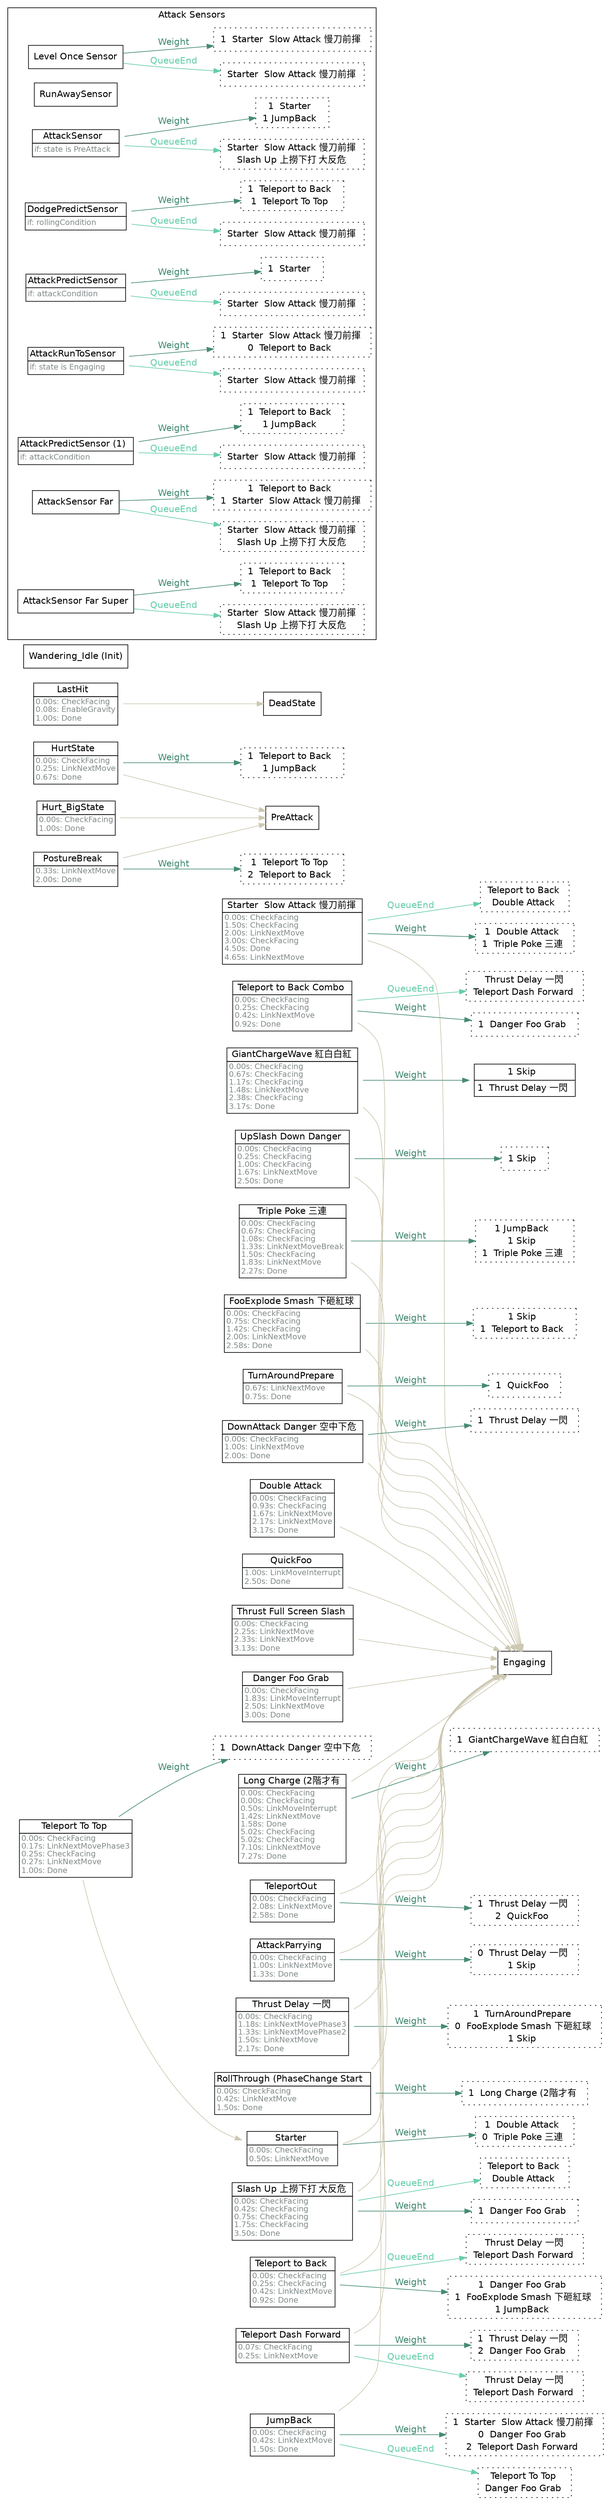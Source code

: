 strict digraph "Foo" {
	"rankdir"="LR";
	node ["shape"="box", "fontname"="Helvetica"];
	edge ["fontname"="Helvetica"];
	" Starter  Slow Attack 慢刀前揮" ["shape"="plaintext", "label"=<<TABLE border="0" cellborder="1" cellspacing="0" cellpadding="2"><TR><TD > Starter  Slow Attack 慢刀前揮  </TD></TR><TR><TD align="left" balign="left"><FONT point-size="12" color="azure4">0.00s: CheckFacing<br/>1.50s: CheckFacing<br/>2.00s: LinkNextMove<br/>3.00s: CheckFacing<br/>4.50s: Done<br/>4.65s: LinkNextMove</FONT>  </TD></TR></TABLE>>]
	" Starter  Slow Attack 慢刀前揮" -> "Engaging"  ["color"="cornsilk3", "fontcolor"="cornsilk3"]
	" Starter  Slow Attack 慢刀前揮_linked" ["shape"="box", "style"="dotted", "label"=<<TABLE border="0" cellborder="0" cellspacing="0" cellpadding="2"><TR><TD> Teleport to Back  </TD></TR><TR><TD> Double Attack  </TD></TR></TABLE>>, "margin"="0.05"]
	" Starter  Slow Attack 慢刀前揮" -> " Starter  Slow Attack 慢刀前揮_linked"  ["label"="QueueEnd", "color"="aquamarine3", "fontcolor"="aquamarine3"]
	" Starter  Slow Attack 慢刀前揮_mustuse" ["shape"="box", "style"="dotted", "label"=<<TABLE border="0" cellborder="0" cellspacing="0" cellpadding="2"><TR><TD>1  Double Attack  </TD></TR><TR><TD>1  Triple Poke 三連  </TD></TR></TABLE>>]
	" Starter  Slow Attack 慢刀前揮" -> " Starter  Slow Attack 慢刀前揮_mustuse"  ["label"="Weight", "color"="aquamarine4", "fontcolor"="aquamarine4"]
	" Danger Foo Grab" ["shape"="plaintext", "label"=<<TABLE border="0" cellborder="1" cellspacing="0" cellpadding="2"><TR><TD > Danger Foo Grab  </TD></TR><TR><TD align="left" balign="left"><FONT point-size="12" color="azure4">0.00s: CheckFacing<br/>1.83s: LinkMoveInterrupt<br/>2.50s: LinkNextMove<br/>3.00s: Done</FONT>  </TD></TR></TABLE>>]
	" Danger Foo Grab" -> "Engaging"  ["color"="cornsilk3", "fontcolor"="cornsilk3"]
	" GiantChargeWave 紅白白紅" ["shape"="plaintext", "label"=<<TABLE border="0" cellborder="1" cellspacing="0" cellpadding="2"><TR><TD > GiantChargeWave 紅白白紅  </TD></TR><TR><TD align="left" balign="left"><FONT point-size="12" color="azure4">0.00s: CheckFacing<br/>0.67s: CheckFacing<br/>1.17s: CheckFacing<br/>1.48s: LinkNextMove<br/>2.38s: CheckFacing<br/>3.17s: Done</FONT>  </TD></TR></TABLE>>]
	" GiantChargeWave 紅白白紅" -> "Engaging"  ["color"="cornsilk3", "fontcolor"="cornsilk3"]
	" GiantChargeWave 紅白白紅_mustuse" ["shape"="plaintext", "label"=<<TABLE border="0" cellborder="1" cellspacing="0" cellpadding="4"><TR><TD>1 Skip  </TD></TR><TR><TD>1  Thrust Delay 一閃  </TD></TR></TABLE>>]
	" GiantChargeWave 紅白白紅" -> " GiantChargeWave 紅白白紅_mustuse"  ["label"="Weight", "color"="aquamarine4", "fontcolor"="aquamarine4"]
	" UpSlash Down Danger" ["shape"="plaintext", "label"=<<TABLE border="0" cellborder="1" cellspacing="0" cellpadding="2"><TR><TD > UpSlash Down Danger  </TD></TR><TR><TD align="left" balign="left"><FONT point-size="12" color="azure4">0.00s: CheckFacing<br/>0.25s: CheckFacing<br/>1.00s: CheckFacing<br/>1.67s: LinkNextMove<br/>2.50s: Done</FONT>  </TD></TR></TABLE>>]
	" UpSlash Down Danger" -> "Engaging"  ["color"="cornsilk3", "fontcolor"="cornsilk3"]
	" UpSlash Down Danger_mustuse" ["shape"="box", "style"="dotted", "label"=<<TABLE border="0" cellborder="0" cellspacing="0" cellpadding="2"><TR><TD>1 Skip  </TD></TR></TABLE>>]
	" UpSlash Down Danger" -> " UpSlash Down Danger_mustuse"  ["label"="Weight", "color"="aquamarine4", "fontcolor"="aquamarine4"]
	" Triple Poke 三連" ["shape"="plaintext", "label"=<<TABLE border="0" cellborder="1" cellspacing="0" cellpadding="2"><TR><TD > Triple Poke 三連  </TD></TR><TR><TD align="left" balign="left"><FONT point-size="12" color="azure4">0.00s: CheckFacing<br/>0.67s: CheckFacing<br/>1.08s: CheckFacing<br/>1.33s: LinkNextMoveBreak<br/>1.50s: CheckFacing<br/>1.83s: LinkNextMove<br/>2.27s: Done</FONT>  </TD></TR></TABLE>>]
	" Triple Poke 三連" -> "Engaging"  ["color"="cornsilk3", "fontcolor"="cornsilk3"]
	" Triple Poke 三連_mustuse" ["shape"="box", "style"="dotted", "label"=<<TABLE border="0" cellborder="0" cellspacing="0" cellpadding="2"><TR><TD>1 JumpBack  </TD></TR><TR><TD>1 Skip  </TD></TR><TR><TD>1  Triple Poke 三連  </TD></TR></TABLE>>]
	" Triple Poke 三連" -> " Triple Poke 三連_mustuse"  ["label"="Weight", "color"="aquamarine4", "fontcolor"="aquamarine4"]
	" FooExplode Smash 下砸紅球" ["shape"="plaintext", "label"=<<TABLE border="0" cellborder="1" cellspacing="0" cellpadding="2"><TR><TD > FooExplode Smash 下砸紅球  </TD></TR><TR><TD align="left" balign="left"><FONT point-size="12" color="azure4">0.00s: CheckFacing<br/>0.75s: CheckFacing<br/>1.42s: CheckFacing<br/>2.00s: LinkNextMove<br/>2.58s: Done</FONT>  </TD></TR></TABLE>>]
	" FooExplode Smash 下砸紅球" -> "Engaging"  ["color"="cornsilk3", "fontcolor"="cornsilk3"]
	" FooExplode Smash 下砸紅球_mustuse" ["shape"="box", "style"="dotted", "label"=<<TABLE border="0" cellborder="0" cellspacing="0" cellpadding="2"><TR><TD>1 Skip  </TD></TR><TR><TD>1  Teleport to Back  </TD></TR></TABLE>>]
	" FooExplode Smash 下砸紅球" -> " FooExplode Smash 下砸紅球_mustuse"  ["label"="Weight", "color"="aquamarine4", "fontcolor"="aquamarine4"]
	" TurnAroundPrepare" ["shape"="plaintext", "label"=<<TABLE border="0" cellborder="1" cellspacing="0" cellpadding="2"><TR><TD > TurnAroundPrepare  </TD></TR><TR><TD align="left" balign="left"><FONT point-size="12" color="azure4">0.67s: LinkNextMove<br/>0.75s: Done</FONT>  </TD></TR></TABLE>>]
	" TurnAroundPrepare" -> "Engaging"  ["color"="cornsilk3", "fontcolor"="cornsilk3"]
	" TurnAroundPrepare_mustuse" ["shape"="box", "style"="dotted", "label"=<<TABLE border="0" cellborder="0" cellspacing="0" cellpadding="2"><TR><TD>1  QuickFoo  </TD></TR></TABLE>>]
	" TurnAroundPrepare" -> " TurnAroundPrepare_mustuse"  ["label"="Weight", "color"="aquamarine4", "fontcolor"="aquamarine4"]
	" QuickFoo" ["shape"="plaintext", "label"=<<TABLE border="0" cellborder="1" cellspacing="0" cellpadding="2"><TR><TD > QuickFoo  </TD></TR><TR><TD align="left" balign="left"><FONT point-size="12" color="azure4">1.00s: LinkMoveInterrupt<br/>2.50s: Done</FONT>  </TD></TR></TABLE>>]
	" QuickFoo" -> "Engaging"  ["color"="cornsilk3", "fontcolor"="cornsilk3"]
	" DownAttack Danger 空中下危" ["shape"="plaintext", "label"=<<TABLE border="0" cellborder="1" cellspacing="0" cellpadding="2"><TR><TD > DownAttack Danger 空中下危  </TD></TR><TR><TD align="left" balign="left"><FONT point-size="12" color="azure4">0.00s: CheckFacing<br/>1.00s: LinkNextMove<br/>2.00s: Done</FONT>  </TD></TR></TABLE>>]
	" DownAttack Danger 空中下危" -> "Engaging"  ["color"="cornsilk3", "fontcolor"="cornsilk3"]
	" DownAttack Danger 空中下危_mustuse" ["shape"="box", "style"="dotted", "label"=<<TABLE border="0" cellborder="0" cellspacing="0" cellpadding="2"><TR><TD>1  Thrust Delay 一閃  </TD></TR></TABLE>>]
	" DownAttack Danger 空中下危" -> " DownAttack Danger 空中下危_mustuse"  ["label"="Weight", "color"="aquamarine4", "fontcolor"="aquamarine4"]
	" Teleport to Back Combo" ["shape"="plaintext", "label"=<<TABLE border="0" cellborder="1" cellspacing="0" cellpadding="2"><TR><TD > Teleport to Back Combo  </TD></TR><TR><TD align="left" balign="left"><FONT point-size="12" color="azure4">0.00s: CheckFacing<br/>0.25s: CheckFacing<br/>0.42s: LinkNextMove<br/>0.92s: Done</FONT>  </TD></TR></TABLE>>]
	" Teleport to Back Combo" -> "Engaging"  ["color"="cornsilk3", "fontcolor"="cornsilk3"]
	" Teleport to Back Combo_linked" ["shape"="box", "style"="dotted", "label"=<<TABLE border="0" cellborder="0" cellspacing="0" cellpadding="2"><TR><TD> Thrust Delay 一閃  </TD></TR><TR><TD> Teleport Dash Forward  </TD></TR></TABLE>>, "margin"="0.05"]
	" Teleport to Back Combo" -> " Teleport to Back Combo_linked"  ["label"="QueueEnd", "color"="aquamarine3", "fontcolor"="aquamarine3"]
	" Teleport to Back Combo_mustuse" ["shape"="box", "style"="dotted", "label"=<<TABLE border="0" cellborder="0" cellspacing="0" cellpadding="2"><TR><TD>1  Danger Foo Grab  </TD></TR></TABLE>>]
	" Teleport to Back Combo" -> " Teleport to Back Combo_mustuse"  ["label"="Weight", "color"="aquamarine4", "fontcolor"="aquamarine4"]
	" Thrust Full Screen Slash" ["shape"="plaintext", "label"=<<TABLE border="0" cellborder="1" cellspacing="0" cellpadding="2"><TR><TD > Thrust Full Screen Slash  </TD></TR><TR><TD align="left" balign="left"><FONT point-size="12" color="azure4">0.00s: CheckFacing<br/>2.25s: LinkNextMove<br/>2.33s: LinkNextMove<br/>3.13s: Done</FONT>  </TD></TR></TABLE>>]
	" Thrust Full Screen Slash" -> "Engaging"  ["color"="cornsilk3", "fontcolor"="cornsilk3"]
	" Teleport To Top" ["shape"="plaintext", "label"=<<TABLE border="0" cellborder="1" cellspacing="0" cellpadding="2"><TR><TD > Teleport To Top  </TD></TR><TR><TD align="left" balign="left"><FONT point-size="12" color="azure4">0.00s: CheckFacing<br/>0.17s: LinkNextMovePhase3<br/>0.25s: CheckFacing<br/>0.27s: LinkNextMove<br/>1.00s: Done</FONT>  </TD></TR></TABLE>>]
	" Teleport To Top" -> " Starter"  ["color"="cornsilk3", "fontcolor"="cornsilk3"]
	" Teleport To Top_mustuse" ["shape"="box", "style"="dotted", "label"=<<TABLE border="0" cellborder="0" cellspacing="0" cellpadding="2"><TR><TD>1  DownAttack Danger 空中下危  </TD></TR></TABLE>>]
	" Teleport To Top" -> " Teleport To Top_mustuse"  ["label"="Weight", "color"="aquamarine4", "fontcolor"="aquamarine4"]
	" TeleportOut" ["shape"="plaintext", "label"=<<TABLE border="0" cellborder="1" cellspacing="0" cellpadding="2"><TR><TD > TeleportOut  </TD></TR><TR><TD align="left" balign="left"><FONT point-size="12" color="azure4">0.00s: CheckFacing<br/>2.08s: LinkNextMove<br/>2.58s: Done</FONT>  </TD></TR></TABLE>>]
	" TeleportOut" -> "Engaging"  ["color"="cornsilk3", "fontcolor"="cornsilk3"]
	" TeleportOut_mustuse" ["shape"="box", "style"="dotted", "label"=<<TABLE border="0" cellborder="0" cellspacing="0" cellpadding="2"><TR><TD>1  Thrust Delay 一閃  </TD></TR><TR><TD>2  QuickFoo  </TD></TR></TABLE>>]
	" TeleportOut" -> " TeleportOut_mustuse"  ["label"="Weight", "color"="aquamarine4", "fontcolor"="aquamarine4"]
	" Thrust Delay 一閃" ["shape"="plaintext", "label"=<<TABLE border="0" cellborder="1" cellspacing="0" cellpadding="2"><TR><TD > Thrust Delay 一閃  </TD></TR><TR><TD align="left" balign="left"><FONT point-size="12" color="azure4">0.00s: CheckFacing<br/>1.18s: LinkNextMovePhase3<br/>1.33s: LinkNextMovePhase2<br/>1.50s: LinkNextMove<br/>2.17s: Done</FONT>  </TD></TR></TABLE>>]
	" Thrust Delay 一閃" -> "Engaging"  ["color"="cornsilk3", "fontcolor"="cornsilk3"]
	" Thrust Delay 一閃_mustuse" ["shape"="box", "style"="dotted", "label"=<<TABLE border="0" cellborder="0" cellspacing="0" cellpadding="2"><TR><TD>1  TurnAroundPrepare  </TD></TR><TR><TD>0  FooExplode Smash 下砸紅球  </TD></TR><TR><TD>1 Skip  </TD></TR></TABLE>>]
	" Thrust Delay 一閃" -> " Thrust Delay 一閃_mustuse"  ["label"="Weight", "color"="aquamarine4", "fontcolor"="aquamarine4"]
	" Slash Up 上撈下打 大反危" ["shape"="plaintext", "label"=<<TABLE border="0" cellborder="1" cellspacing="0" cellpadding="2"><TR><TD > Slash Up 上撈下打 大反危  </TD></TR><TR><TD align="left" balign="left"><FONT point-size="12" color="azure4">0.00s: CheckFacing<br/>0.42s: CheckFacing<br/>0.75s: CheckFacing<br/>1.75s: CheckFacing<br/>3.50s: Done</FONT>  </TD></TR></TABLE>>]
	" Slash Up 上撈下打 大反危" -> "Engaging"  ["color"="cornsilk3", "fontcolor"="cornsilk3"]
	" Slash Up 上撈下打 大反危_linked" ["shape"="box", "style"="dotted", "label"=<<TABLE border="0" cellborder="0" cellspacing="0" cellpadding="2"><TR><TD> Teleport to Back  </TD></TR><TR><TD> Double Attack  </TD></TR></TABLE>>, "margin"="0.05"]
	" Slash Up 上撈下打 大反危" -> " Slash Up 上撈下打 大反危_linked"  ["label"="QueueEnd", "color"="aquamarine3", "fontcolor"="aquamarine3"]
	" Slash Up 上撈下打 大反危_mustuse" ["shape"="box", "style"="dotted", "label"=<<TABLE border="0" cellborder="0" cellspacing="0" cellpadding="2"><TR><TD>1  Danger Foo Grab  </TD></TR></TABLE>>]
	" Slash Up 上撈下打 大反危" -> " Slash Up 上撈下打 大反危_mustuse"  ["label"="Weight", "color"="aquamarine4", "fontcolor"="aquamarine4"]
	" Teleport to Back" ["shape"="plaintext", "label"=<<TABLE border="0" cellborder="1" cellspacing="0" cellpadding="2"><TR><TD > Teleport to Back  </TD></TR><TR><TD align="left" balign="left"><FONT point-size="12" color="azure4">0.00s: CheckFacing<br/>0.25s: CheckFacing<br/>0.42s: LinkNextMove<br/>0.92s: Done</FONT>  </TD></TR></TABLE>>]
	" Teleport to Back" -> "Engaging"  ["color"="cornsilk3", "fontcolor"="cornsilk3"]
	" Teleport to Back_linked" ["shape"="box", "style"="dotted", "label"=<<TABLE border="0" cellborder="0" cellspacing="0" cellpadding="2"><TR><TD> Thrust Delay 一閃  </TD></TR><TR><TD> Teleport Dash Forward  </TD></TR></TABLE>>, "margin"="0.05"]
	" Teleport to Back" -> " Teleport to Back_linked"  ["label"="QueueEnd", "color"="aquamarine3", "fontcolor"="aquamarine3"]
	" Teleport to Back_mustuse" ["shape"="box", "style"="dotted", "label"=<<TABLE border="0" cellborder="0" cellspacing="0" cellpadding="2"><TR><TD>1  Danger Foo Grab  </TD></TR><TR><TD>1  FooExplode Smash 下砸紅球  </TD></TR><TR><TD>1 JumpBack  </TD></TR></TABLE>>]
	" Teleport to Back" -> " Teleport to Back_mustuse"  ["label"="Weight", "color"="aquamarine4", "fontcolor"="aquamarine4"]
	" Double Attack" ["shape"="plaintext", "label"=<<TABLE border="0" cellborder="1" cellspacing="0" cellpadding="2"><TR><TD > Double Attack  </TD></TR><TR><TD align="left" balign="left"><FONT point-size="12" color="azure4">0.00s: CheckFacing<br/>0.93s: CheckFacing<br/>1.67s: LinkNextMove<br/>2.17s: LinkNextMove<br/>3.17s: Done</FONT>  </TD></TR></TABLE>>]
	" Double Attack" -> "Engaging"  ["color"="cornsilk3", "fontcolor"="cornsilk3"]
	" Teleport Dash Forward" ["shape"="plaintext", "label"=<<TABLE border="0" cellborder="1" cellspacing="0" cellpadding="2"><TR><TD > Teleport Dash Forward  </TD></TR><TR><TD align="left" balign="left"><FONT point-size="12" color="azure4">0.07s: CheckFacing<br/>0.25s: LinkNextMove</FONT>  </TD></TR></TABLE>>]
	" Teleport Dash Forward" -> "Engaging"  ["color"="cornsilk3", "fontcolor"="cornsilk3"]
	" Teleport Dash Forward_linked" ["shape"="box", "style"="dotted", "label"=<<TABLE border="0" cellborder="0" cellspacing="0" cellpadding="2"><TR><TD> Thrust Delay 一閃  </TD></TR><TR><TD> Teleport Dash Forward  </TD></TR></TABLE>>, "margin"="0.05"]
	" Teleport Dash Forward" -> " Teleport Dash Forward_linked"  ["label"="QueueEnd", "color"="aquamarine3", "fontcolor"="aquamarine3"]
	" Teleport Dash Forward_mustuse" ["shape"="box", "style"="dotted", "label"=<<TABLE border="0" cellborder="0" cellspacing="0" cellpadding="2"><TR><TD>1  Thrust Delay 一閃  </TD></TR><TR><TD>2  Danger Foo Grab  </TD></TR></TABLE>>]
	" Teleport Dash Forward" -> " Teleport Dash Forward_mustuse"  ["label"="Weight", "color"="aquamarine4", "fontcolor"="aquamarine4"]
	" Long Charge (2階才有" ["shape"="plaintext", "label"=<<TABLE border="0" cellborder="1" cellspacing="0" cellpadding="2"><TR><TD > Long Charge (2階才有  </TD></TR><TR><TD align="left" balign="left"><FONT point-size="12" color="azure4">0.00s: CheckFacing<br/>0.00s: CheckFacing<br/>0.50s: LinkMoveInterrupt<br/>1.42s: LinkNextMove<br/>1.58s: Done<br/>5.02s: CheckFacing<br/>5.02s: CheckFacing<br/>7.10s: LinkNextMove<br/>7.27s: Done</FONT>  </TD></TR></TABLE>>]
	" Long Charge (2階才有" -> "Engaging"  ["color"="cornsilk3", "fontcolor"="cornsilk3"]
	" Long Charge (2階才有_mustuse" ["shape"="box", "style"="dotted", "label"=<<TABLE border="0" cellborder="0" cellspacing="0" cellpadding="2"><TR><TD>1  GiantChargeWave 紅白白紅  </TD></TR></TABLE>>]
	" Long Charge (2階才有" -> " Long Charge (2階才有_mustuse"  ["label"="Weight", "color"="aquamarine4", "fontcolor"="aquamarine4"]
	" Starter" ["shape"="plaintext", "label"=<<TABLE border="0" cellborder="1" cellspacing="0" cellpadding="2"><TR><TD > Starter  </TD></TR><TR><TD align="left" balign="left"><FONT point-size="12" color="azure4">0.00s: CheckFacing<br/>0.50s: LinkNextMove</FONT>  </TD></TR></TABLE>>]
	" Starter" -> "Engaging"  ["color"="cornsilk3", "fontcolor"="cornsilk3"]
	" Starter_mustuse" ["shape"="box", "style"="dotted", "label"=<<TABLE border="0" cellborder="0" cellspacing="0" cellpadding="2"><TR><TD>1  Double Attack  </TD></TR><TR><TD>0  Triple Poke 三連  </TD></TR></TABLE>>]
	" Starter" -> " Starter_mustuse"  ["label"="Weight", "color"="aquamarine4", "fontcolor"="aquamarine4"]
	"AttackParrying" ["shape"="plaintext", "label"=<<TABLE border="0" cellborder="1" cellspacing="0" cellpadding="2"><TR><TD >AttackParrying  </TD></TR><TR><TD align="left" balign="left"><FONT point-size="12" color="azure4">0.00s: CheckFacing<br/>1.00s: LinkNextMove<br/>1.33s: Done</FONT>  </TD></TR></TABLE>>]
	"AttackParrying" -> "Engaging"  ["color"="cornsilk3", "fontcolor"="cornsilk3"]
	"AttackParrying_mustuse" ["shape"="box", "style"="dotted", "label"=<<TABLE border="0" cellborder="0" cellspacing="0" cellpadding="2"><TR><TD>0  Thrust Delay 一閃  </TD></TR><TR><TD>1 Skip  </TD></TR></TABLE>>]
	"AttackParrying" -> "AttackParrying_mustuse"  ["label"="Weight", "color"="aquamarine4", "fontcolor"="aquamarine4"]
	"HurtState" ["shape"="plaintext", "label"=<<TABLE border="0" cellborder="1" cellspacing="0" cellpadding="2"><TR><TD >HurtState  </TD></TR><TR><TD align="left" balign="left"><FONT point-size="12" color="azure4">0.00s: CheckFacing<br/>0.25s: LinkNextMove<br/>0.67s: Done</FONT>  </TD></TR></TABLE>>]
	"HurtState" -> "PreAttack"  ["color"="cornsilk3", "fontcolor"="cornsilk3"]
	"HurtState_mustuse" ["shape"="box", "style"="dotted", "label"=<<TABLE border="0" cellborder="0" cellspacing="0" cellpadding="2"><TR><TD>1  Teleport to Back  </TD></TR><TR><TD>1 JumpBack  </TD></TR></TABLE>>]
	"HurtState" -> "HurtState_mustuse"  ["label"="Weight", "color"="aquamarine4", "fontcolor"="aquamarine4"]
	"Hurt_BigState" ["shape"="plaintext", "label"=<<TABLE border="0" cellborder="1" cellspacing="0" cellpadding="2"><TR><TD >Hurt_BigState  </TD></TR><TR><TD align="left" balign="left"><FONT point-size="12" color="azure4">0.00s: CheckFacing<br/>1.00s: Done</FONT>  </TD></TR></TABLE>>]
	"Hurt_BigState" -> "PreAttack"  ["color"="cornsilk3", "fontcolor"="cornsilk3"]
	"JumpBack" ["shape"="plaintext", "label"=<<TABLE border="0" cellborder="1" cellspacing="0" cellpadding="2"><TR><TD >JumpBack  </TD></TR><TR><TD align="left" balign="left"><FONT point-size="12" color="azure4">0.00s: CheckFacing<br/>0.42s: LinkNextMove<br/>1.50s: Done</FONT>  </TD></TR></TABLE>>]
	"JumpBack" -> "Engaging"  ["color"="cornsilk3", "fontcolor"="cornsilk3"]
	"JumpBack_linked" ["shape"="box", "style"="dotted", "label"=<<TABLE border="0" cellborder="0" cellspacing="0" cellpadding="2"><TR><TD> Teleport To Top  </TD></TR><TR><TD> Danger Foo Grab  </TD></TR></TABLE>>, "margin"="0.05"]
	"JumpBack" -> "JumpBack_linked"  ["label"="QueueEnd", "color"="aquamarine3", "fontcolor"="aquamarine3"]
	"JumpBack_mustuse" ["shape"="box", "style"="dotted", "label"=<<TABLE border="0" cellborder="0" cellspacing="0" cellpadding="2"><TR><TD>1  Starter  Slow Attack 慢刀前揮  </TD></TR><TR><TD>0  Danger Foo Grab  </TD></TR><TR><TD>2  Teleport Dash Forward  </TD></TR></TABLE>>]
	"JumpBack" -> "JumpBack_mustuse"  ["label"="Weight", "color"="aquamarine4", "fontcolor"="aquamarine4"]
	"LastHit" ["shape"="plaintext", "label"=<<TABLE border="0" cellborder="1" cellspacing="0" cellpadding="2"><TR><TD >LastHit  </TD></TR><TR><TD align="left" balign="left"><FONT point-size="12" color="azure4">0.00s: CheckFacing<br/>0.08s: EnableGravity<br/>1.00s: Done</FONT>  </TD></TR></TABLE>>]
	"LastHit" -> "DeadState"  ["color"="cornsilk3", "fontcolor"="cornsilk3"]
	"PostureBreak" ["shape"="plaintext", "label"=<<TABLE border="0" cellborder="1" cellspacing="0" cellpadding="2"><TR><TD >PostureBreak  </TD></TR><TR><TD align="left" balign="left"><FONT point-size="12" color="azure4">0.33s: LinkNextMove<br/>2.00s: Done</FONT>  </TD></TR></TABLE>>]
	"PostureBreak" -> "PreAttack"  ["color"="cornsilk3", "fontcolor"="cornsilk3"]
	"PostureBreak_mustuse" ["shape"="box", "style"="dotted", "label"=<<TABLE border="0" cellborder="0" cellspacing="0" cellpadding="2"><TR><TD>1  Teleport To Top  </TD></TR><TR><TD>2  Teleport to Back  </TD></TR></TABLE>>]
	"PostureBreak" -> "PostureBreak_mustuse"  ["label"="Weight", "color"="aquamarine4", "fontcolor"="aquamarine4"]
	"RollThrough (PhaseChange Start" ["shape"="plaintext", "label"=<<TABLE border="0" cellborder="1" cellspacing="0" cellpadding="2"><TR><TD >RollThrough (PhaseChange Start  </TD></TR><TR><TD align="left" balign="left"><FONT point-size="12" color="azure4">0.00s: CheckFacing<br/>0.42s: LinkNextMove<br/>1.50s: Done</FONT>  </TD></TR></TABLE>>]
	"RollThrough (PhaseChange Start" -> "Engaging"  ["color"="cornsilk3", "fontcolor"="cornsilk3"]
	"RollThrough (PhaseChange Start_mustuse" ["shape"="plaintext", "label"=<<TABLE border="0" cellborder="1" cellspacing="0" cellpadding="4"><TR><TD> Long Charge (2階才有  </TD></TR></TABLE>>]
	"RollThrough (PhaseChange Start" -> "RollThrough (PhaseChange Start_mustuse"  ["label"="Initial", "color"="goldenrod1", "fontcolor"="goldenrod1"]
	"RollThrough (PhaseChange Start_mustuse" ["shape"="box", "style"="dotted", "label"=<<TABLE border="0" cellborder="0" cellspacing="0" cellpadding="2"><TR><TD>1  Long Charge (2階才有  </TD></TR></TABLE>>]
	"RollThrough (PhaseChange Start" -> "RollThrough (PhaseChange Start_mustuse"  ["label"="Weight", "color"="aquamarine4", "fontcolor"="aquamarine4"]
	"Wandering_Idle" ["label"="Wandering_Idle (Init)"]
	subgraph "cluster_attacksensors" {
		"rank"="sink";
		"label"="Attack Sensors";
		"fontname"="Helvetica";
		"Level Once Sensor" ["label"="Level Once Sensor"]
		"Level Once Sensor_linked" ["shape"="box", "style"="dotted", "label"=<<TABLE border="0" cellborder="0" cellspacing="0" cellpadding="2"><TR><TD> Starter  Slow Attack 慢刀前揮  </TD></TR></TABLE>>, "margin"="0.05"]
		"Level Once Sensor" -> "Level Once Sensor_linked"  ["label"="QueueEnd", "color"="aquamarine3", "fontcolor"="aquamarine3"]
		"Level Once Sensor_mustuse" ["shape"="box", "style"="dotted", "label"=<<TABLE border="0" cellborder="0" cellspacing="0" cellpadding="2"><TR><TD>1  Starter  Slow Attack 慢刀前揮  </TD></TR></TABLE>>]
		"Level Once Sensor" -> "Level Once Sensor_mustuse"  ["label"="Weight", "color"="aquamarine4", "fontcolor"="aquamarine4"]
		"RunAwaySensor" ["label"="RunAwaySensor"]
		"AttackSensor" ["shape"="plaintext", "label"=<<TABLE border="0" cellborder="1" cellspacing="0" cellpadding="2"><TR><TD >AttackSensor  </TD></TR><TR><TD align="left" balign="left"><FONT point-size="12" color="azure4">if: state is PreAttack</FONT>  </TD></TR></TABLE>>]
		"AttackSensor_linked" ["shape"="box", "style"="dotted", "label"=<<TABLE border="0" cellborder="0" cellspacing="0" cellpadding="2"><TR><TD> Starter  Slow Attack 慢刀前揮  </TD></TR><TR><TD> Slash Up 上撈下打 大反危  </TD></TR></TABLE>>, "margin"="0.05"]
		"AttackSensor" -> "AttackSensor_linked"  ["label"="QueueEnd", "color"="aquamarine3", "fontcolor"="aquamarine3"]
		"AttackSensor_mustuse" ["shape"="box", "style"="dotted", "label"=<<TABLE border="0" cellborder="0" cellspacing="0" cellpadding="2"><TR><TD>1  Starter  </TD></TR><TR><TD>1 JumpBack  </TD></TR></TABLE>>]
		"AttackSensor" -> "AttackSensor_mustuse"  ["label"="Weight", "color"="aquamarine4", "fontcolor"="aquamarine4"]
		"DodgePredictSensor" ["shape"="plaintext", "label"=<<TABLE border="0" cellborder="1" cellspacing="0" cellpadding="2"><TR><TD >DodgePredictSensor  </TD></TR><TR><TD align="left" balign="left"><FONT point-size="12" color="azure4">if: rollingCondition</FONT>  </TD></TR></TABLE>>]
		"DodgePredictSensor_linked" ["shape"="box", "style"="dotted", "label"=<<TABLE border="0" cellborder="0" cellspacing="0" cellpadding="2"><TR><TD> Starter  Slow Attack 慢刀前揮  </TD></TR></TABLE>>, "margin"="0.05"]
		"DodgePredictSensor" -> "DodgePredictSensor_linked"  ["label"="QueueEnd", "color"="aquamarine3", "fontcolor"="aquamarine3"]
		"DodgePredictSensor_mustuse" ["shape"="box", "style"="dotted", "label"=<<TABLE border="0" cellborder="0" cellspacing="0" cellpadding="2"><TR><TD>1  Teleport to Back  </TD></TR><TR><TD>1  Teleport To Top  </TD></TR></TABLE>>]
		"DodgePredictSensor" -> "DodgePredictSensor_mustuse"  ["label"="Weight", "color"="aquamarine4", "fontcolor"="aquamarine4"]
		"AttackPredictSensor" ["shape"="plaintext", "label"=<<TABLE border="0" cellborder="1" cellspacing="0" cellpadding="2"><TR><TD >AttackPredictSensor  </TD></TR><TR><TD align="left" balign="left"><FONT point-size="12" color="azure4">if: attackCondition</FONT>  </TD></TR></TABLE>>]
		"AttackPredictSensor_linked" ["shape"="box", "style"="dotted", "label"=<<TABLE border="0" cellborder="0" cellspacing="0" cellpadding="2"><TR><TD> Starter  Slow Attack 慢刀前揮  </TD></TR></TABLE>>, "margin"="0.05"]
		"AttackPredictSensor" -> "AttackPredictSensor_linked"  ["label"="QueueEnd", "color"="aquamarine3", "fontcolor"="aquamarine3"]
		"AttackPredictSensor_mustuse" ["shape"="box", "style"="dotted", "label"=<<TABLE border="0" cellborder="0" cellspacing="0" cellpadding="2"><TR><TD>1  Starter  </TD></TR></TABLE>>]
		"AttackPredictSensor" -> "AttackPredictSensor_mustuse"  ["label"="Weight", "color"="aquamarine4", "fontcolor"="aquamarine4"]
		"AttackRunToSensor" ["shape"="plaintext", "label"=<<TABLE border="0" cellborder="1" cellspacing="0" cellpadding="2"><TR><TD >AttackRunToSensor  </TD></TR><TR><TD align="left" balign="left"><FONT point-size="12" color="azure4">if: state is Engaging</FONT>  </TD></TR></TABLE>>]
		"AttackRunToSensor_linked" ["shape"="box", "style"="dotted", "label"=<<TABLE border="0" cellborder="0" cellspacing="0" cellpadding="2"><TR><TD> Starter  Slow Attack 慢刀前揮  </TD></TR></TABLE>>, "margin"="0.05"]
		"AttackRunToSensor" -> "AttackRunToSensor_linked"  ["label"="QueueEnd", "color"="aquamarine3", "fontcolor"="aquamarine3"]
		"AttackRunToSensor_mustuse" ["shape"="box", "style"="dotted", "label"=<<TABLE border="0" cellborder="0" cellspacing="0" cellpadding="2"><TR><TD>1  Starter  Slow Attack 慢刀前揮  </TD></TR><TR><TD>0  Teleport to Back  </TD></TR></TABLE>>]
		"AttackRunToSensor" -> "AttackRunToSensor_mustuse"  ["label"="Weight", "color"="aquamarine4", "fontcolor"="aquamarine4"]
		"AttackPredictSensor (1)" ["shape"="plaintext", "label"=<<TABLE border="0" cellborder="1" cellspacing="0" cellpadding="2"><TR><TD >AttackPredictSensor (1)  </TD></TR><TR><TD align="left" balign="left"><FONT point-size="12" color="azure4">if: attackCondition</FONT>  </TD></TR></TABLE>>]
		"AttackPredictSensor (1)_linked" ["shape"="box", "style"="dotted", "label"=<<TABLE border="0" cellborder="0" cellspacing="0" cellpadding="2"><TR><TD> Starter  Slow Attack 慢刀前揮  </TD></TR></TABLE>>, "margin"="0.05"]
		"AttackPredictSensor (1)" -> "AttackPredictSensor (1)_linked"  ["label"="QueueEnd", "color"="aquamarine3", "fontcolor"="aquamarine3"]
		"AttackPredictSensor (1)_mustuse" ["shape"="box", "style"="dotted", "label"=<<TABLE border="0" cellborder="0" cellspacing="0" cellpadding="2"><TR><TD>1  Teleport to Back  </TD></TR><TR><TD>1 JumpBack  </TD></TR></TABLE>>]
		"AttackPredictSensor (1)" -> "AttackPredictSensor (1)_mustuse"  ["label"="Weight", "color"="aquamarine4", "fontcolor"="aquamarine4"]
		"AttackSensor Far" ["label"="AttackSensor Far"]
		"AttackSensor Far_linked" ["shape"="box", "style"="dotted", "label"=<<TABLE border="0" cellborder="0" cellspacing="0" cellpadding="2"><TR><TD> Starter  Slow Attack 慢刀前揮  </TD></TR><TR><TD> Slash Up 上撈下打 大反危  </TD></TR></TABLE>>, "margin"="0.05"]
		"AttackSensor Far" -> "AttackSensor Far_linked"  ["label"="QueueEnd", "color"="aquamarine3", "fontcolor"="aquamarine3"]
		"AttackSensor Far_mustuse" ["shape"="box", "style"="dotted", "label"=<<TABLE border="0" cellborder="0" cellspacing="0" cellpadding="2"><TR><TD>1  Teleport to Back  </TD></TR><TR><TD>1  Starter  Slow Attack 慢刀前揮  </TD></TR></TABLE>>]
		"AttackSensor Far" -> "AttackSensor Far_mustuse"  ["label"="Weight", "color"="aquamarine4", "fontcolor"="aquamarine4"]
		"AttackSensor Far Super" ["label"="AttackSensor Far Super"]
		"AttackSensor Far Super_linked" ["shape"="box", "style"="dotted", "label"=<<TABLE border="0" cellborder="0" cellspacing="0" cellpadding="2"><TR><TD> Starter  Slow Attack 慢刀前揮  </TD></TR><TR><TD> Slash Up 上撈下打 大反危  </TD></TR></TABLE>>, "margin"="0.05"]
		"AttackSensor Far Super" -> "AttackSensor Far Super_linked"  ["label"="QueueEnd", "color"="aquamarine3", "fontcolor"="aquamarine3"]
		"AttackSensor Far Super_mustuse" ["shape"="box", "style"="dotted", "label"=<<TABLE border="0" cellborder="0" cellspacing="0" cellpadding="2"><TR><TD>1  Teleport to Back  </TD></TR><TR><TD>1  Teleport To Top  </TD></TR></TABLE>>]
		"AttackSensor Far Super" -> "AttackSensor Far Super_mustuse"  ["label"="Weight", "color"="aquamarine4", "fontcolor"="aquamarine4"]
	}
	
}
